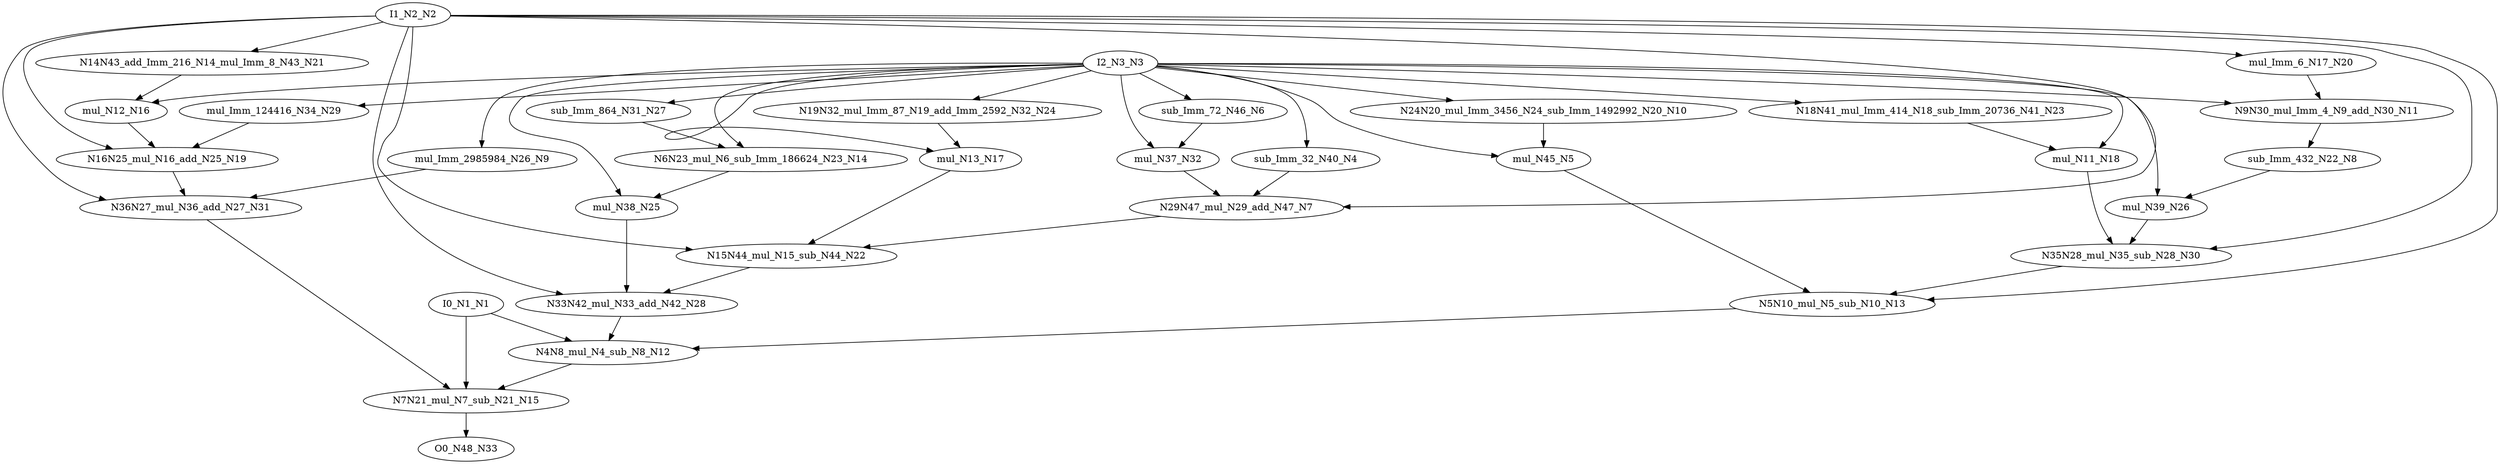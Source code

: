 digraph graphname {
N29 [color="black", label="mul_Imm_124416_N34_N29"];
N28 [color="black", label="N33N42_mul_N33_add_N42_N28"];
N23 [color="black", label="N18N41_mul_Imm_414_N18_sub_Imm_20736_N41_N23"];
N22 [color="black", label="N15N44_mul_N15_sub_N44_N22"];
N21 [color="black", label="N14N43_add_Imm_216_N14_mul_Imm_8_N43_N21"];
N20 [color="black", label="mul_Imm_6_N17_N20"];
N27 [color="black", label="sub_Imm_864_N31_N27"];
N26 [color="black", label="mul_N39_N26"];
N25 [color="black", label="mul_N38_N25"];
N24 [color="black", label="N19N32_mul_Imm_87_N19_add_Imm_2592_N32_N24"];
N8 [color="black", label="sub_Imm_432_N22_N8"];
N9 [color="black", label="mul_Imm_2985984_N26_N9"];
N1 [color="black", label="I0_N1_N1"];
N2 [color="black", label="I1_N2_N2"];
N3 [color="black", label="I2_N3_N3"];
N4 [color="black", label="sub_Imm_32_N40_N4"];
N5 [color="black", label="mul_N45_N5"];
N6 [color="black", label="sub_Imm_72_N46_N6"];
N7 [color="black", label="N29N47_mul_N29_add_N47_N7"];
N12 [color="black", label="N4N8_mul_N4_sub_N8_N12"];
N13 [color="black", label="N5N10_mul_N5_sub_N10_N13"];
N10 [color="black", label="N24N20_mul_Imm_3456_N24_sub_Imm_1492992_N20_N10"];
N11 [color="black", label="N9N30_mul_Imm_4_N9_add_N30_N11"];
N16 [color="black", label="mul_N12_N16"];
N17 [color="black", label="mul_N13_N17"];
N14 [color="black", label="N6N23_mul_N6_sub_Imm_186624_N23_N14"];
N15 [color="black", label="N7N21_mul_N7_sub_N21_N15"];
N18 [color="black", label="mul_N11_N18"];
N19 [color="black", label="N16N25_mul_N16_add_N25_N19"];
N30 [color="black", label="N35N28_mul_N35_sub_N28_N30"];
N31 [color="black", label="N36N27_mul_N36_add_N27_N31"];
N32 [color="black", label="mul_N37_N32"];
N33 [color="black", label="O0_N48_N33"];
N29 -> N19;
N28 -> N12;
N23 -> N18;
N22 -> N28;
N21 -> N16;
N20 -> N11;
N27 -> N14;
N26 -> N30;
N25 -> N28;
N24 -> N17;
N8 -> N26;
N9 -> N31;
N1 -> N12;
N1 -> N15;
N2 -> N30;
N2 -> N31;
N2 -> N19;
N2 -> N28;
N2 -> N22;
N2 -> N13;
N2 -> N20;
N2 -> N21;
N2 -> N7;
N3 -> N27;
N3 -> N29;
N3 -> N6;
N3 -> N9;
N3 -> N16;
N3 -> N23;
N3 -> N10;
N3 -> N4;
N3 -> N5;
N3 -> N25;
N3 -> N11;
N3 -> N17;
N3 -> N32;
N3 -> N18;
N3 -> N26;
N3 -> N24;
N3 -> N14;
N4 -> N7;
N5 -> N13;
N6 -> N32;
N7 -> N22;
N12 -> N15;
N13 -> N12;
N10 -> N5;
N11 -> N8;
N16 -> N19;
N17 -> N22;
N14 -> N25;
N15 -> N33;
N18 -> N30;
N19 -> N31;
N30 -> N13;
N31 -> N15;
N32 -> N7;
}
